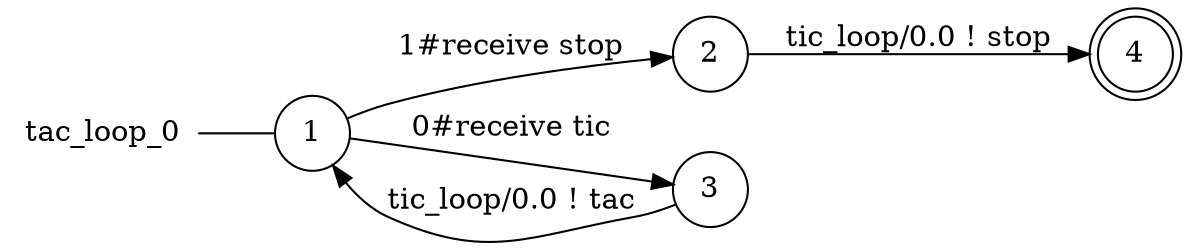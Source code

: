 digraph tac_loop_0 {
	rankdir="LR";
	n_0 [label="tac_loop_0", shape="plaintext"];
	n_1 [id="1", shape=circle, label="1"];
	n_0 -> n_1 [arrowhead=none];
	n_2 [id="4", shape=doublecircle, label="4"];
	n_3 [id="3", shape=circle, label="2"];
	n_4 [id="2", shape=circle, label="3"];

	n_3 -> n_2 [id="[$e|2]", label="tic_loop/0.0 ! stop"];
	n_1 -> n_4 [id="[$e|3]", label="0#receive tic"];
	n_1 -> n_3 [id="[$e|1]", label="1#receive stop"];
	n_4 -> n_1 [id="[$e|6]", label="tic_loop/0.0 ! tac"];
}
